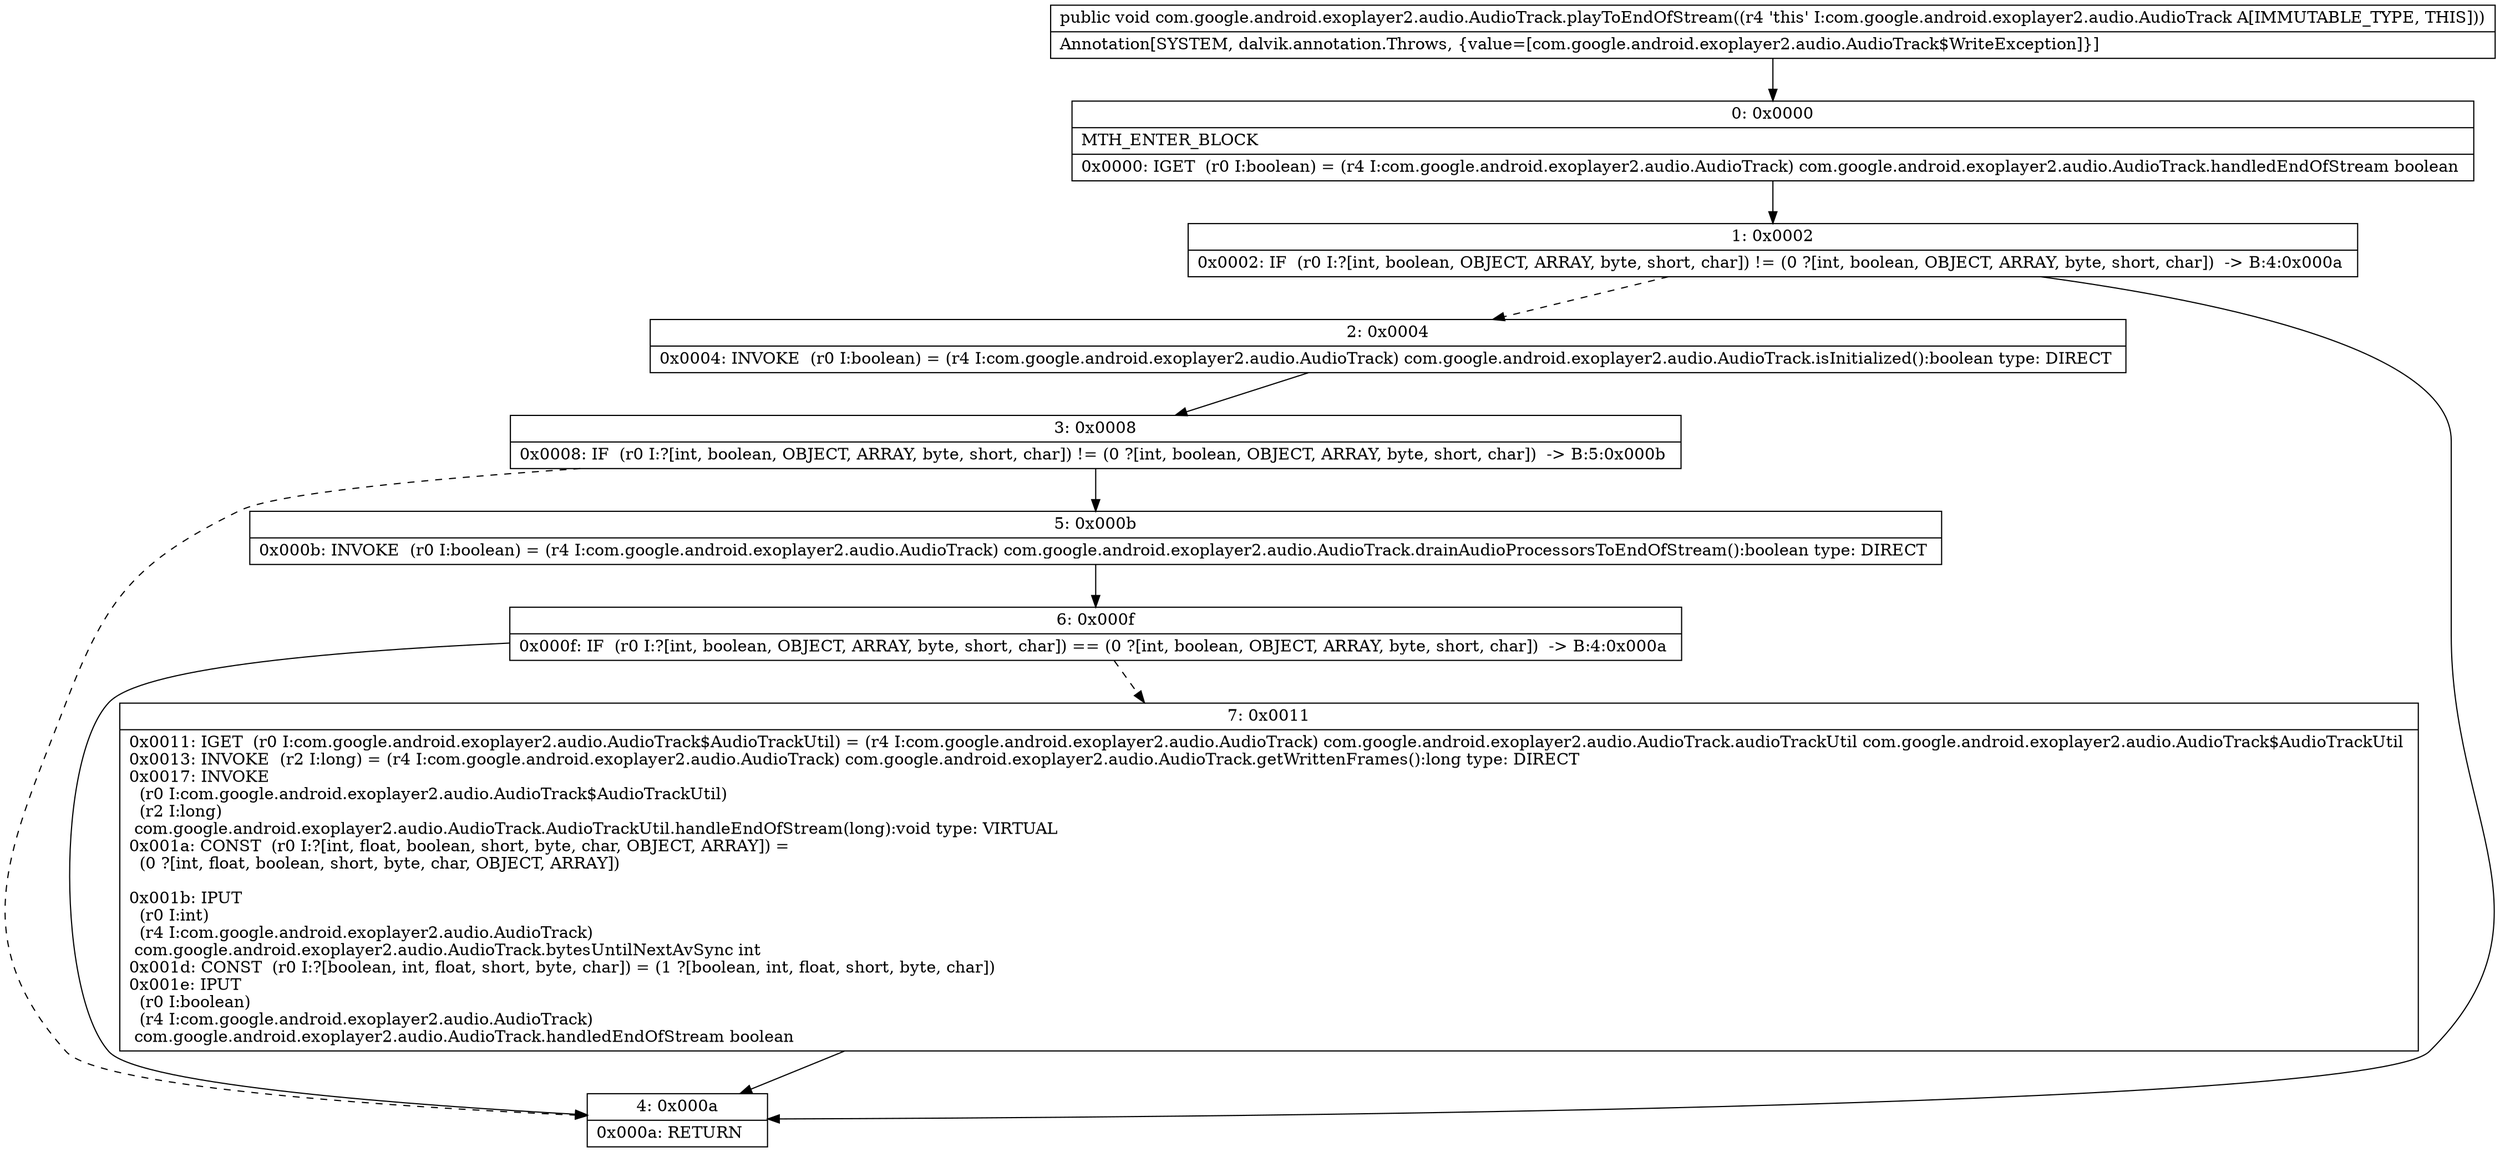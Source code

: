 digraph "CFG forcom.google.android.exoplayer2.audio.AudioTrack.playToEndOfStream()V" {
Node_0 [shape=record,label="{0\:\ 0x0000|MTH_ENTER_BLOCK\l|0x0000: IGET  (r0 I:boolean) = (r4 I:com.google.android.exoplayer2.audio.AudioTrack) com.google.android.exoplayer2.audio.AudioTrack.handledEndOfStream boolean \l}"];
Node_1 [shape=record,label="{1\:\ 0x0002|0x0002: IF  (r0 I:?[int, boolean, OBJECT, ARRAY, byte, short, char]) != (0 ?[int, boolean, OBJECT, ARRAY, byte, short, char])  \-\> B:4:0x000a \l}"];
Node_2 [shape=record,label="{2\:\ 0x0004|0x0004: INVOKE  (r0 I:boolean) = (r4 I:com.google.android.exoplayer2.audio.AudioTrack) com.google.android.exoplayer2.audio.AudioTrack.isInitialized():boolean type: DIRECT \l}"];
Node_3 [shape=record,label="{3\:\ 0x0008|0x0008: IF  (r0 I:?[int, boolean, OBJECT, ARRAY, byte, short, char]) != (0 ?[int, boolean, OBJECT, ARRAY, byte, short, char])  \-\> B:5:0x000b \l}"];
Node_4 [shape=record,label="{4\:\ 0x000a|0x000a: RETURN   \l}"];
Node_5 [shape=record,label="{5\:\ 0x000b|0x000b: INVOKE  (r0 I:boolean) = (r4 I:com.google.android.exoplayer2.audio.AudioTrack) com.google.android.exoplayer2.audio.AudioTrack.drainAudioProcessorsToEndOfStream():boolean type: DIRECT \l}"];
Node_6 [shape=record,label="{6\:\ 0x000f|0x000f: IF  (r0 I:?[int, boolean, OBJECT, ARRAY, byte, short, char]) == (0 ?[int, boolean, OBJECT, ARRAY, byte, short, char])  \-\> B:4:0x000a \l}"];
Node_7 [shape=record,label="{7\:\ 0x0011|0x0011: IGET  (r0 I:com.google.android.exoplayer2.audio.AudioTrack$AudioTrackUtil) = (r4 I:com.google.android.exoplayer2.audio.AudioTrack) com.google.android.exoplayer2.audio.AudioTrack.audioTrackUtil com.google.android.exoplayer2.audio.AudioTrack$AudioTrackUtil \l0x0013: INVOKE  (r2 I:long) = (r4 I:com.google.android.exoplayer2.audio.AudioTrack) com.google.android.exoplayer2.audio.AudioTrack.getWrittenFrames():long type: DIRECT \l0x0017: INVOKE  \l  (r0 I:com.google.android.exoplayer2.audio.AudioTrack$AudioTrackUtil)\l  (r2 I:long)\l com.google.android.exoplayer2.audio.AudioTrack.AudioTrackUtil.handleEndOfStream(long):void type: VIRTUAL \l0x001a: CONST  (r0 I:?[int, float, boolean, short, byte, char, OBJECT, ARRAY]) = \l  (0 ?[int, float, boolean, short, byte, char, OBJECT, ARRAY])\l \l0x001b: IPUT  \l  (r0 I:int)\l  (r4 I:com.google.android.exoplayer2.audio.AudioTrack)\l com.google.android.exoplayer2.audio.AudioTrack.bytesUntilNextAvSync int \l0x001d: CONST  (r0 I:?[boolean, int, float, short, byte, char]) = (1 ?[boolean, int, float, short, byte, char]) \l0x001e: IPUT  \l  (r0 I:boolean)\l  (r4 I:com.google.android.exoplayer2.audio.AudioTrack)\l com.google.android.exoplayer2.audio.AudioTrack.handledEndOfStream boolean \l}"];
MethodNode[shape=record,label="{public void com.google.android.exoplayer2.audio.AudioTrack.playToEndOfStream((r4 'this' I:com.google.android.exoplayer2.audio.AudioTrack A[IMMUTABLE_TYPE, THIS]))  | Annotation[SYSTEM, dalvik.annotation.Throws, \{value=[com.google.android.exoplayer2.audio.AudioTrack$WriteException]\}]\l}"];
MethodNode -> Node_0;
Node_0 -> Node_1;
Node_1 -> Node_2[style=dashed];
Node_1 -> Node_4;
Node_2 -> Node_3;
Node_3 -> Node_4[style=dashed];
Node_3 -> Node_5;
Node_5 -> Node_6;
Node_6 -> Node_4;
Node_6 -> Node_7[style=dashed];
Node_7 -> Node_4;
}

